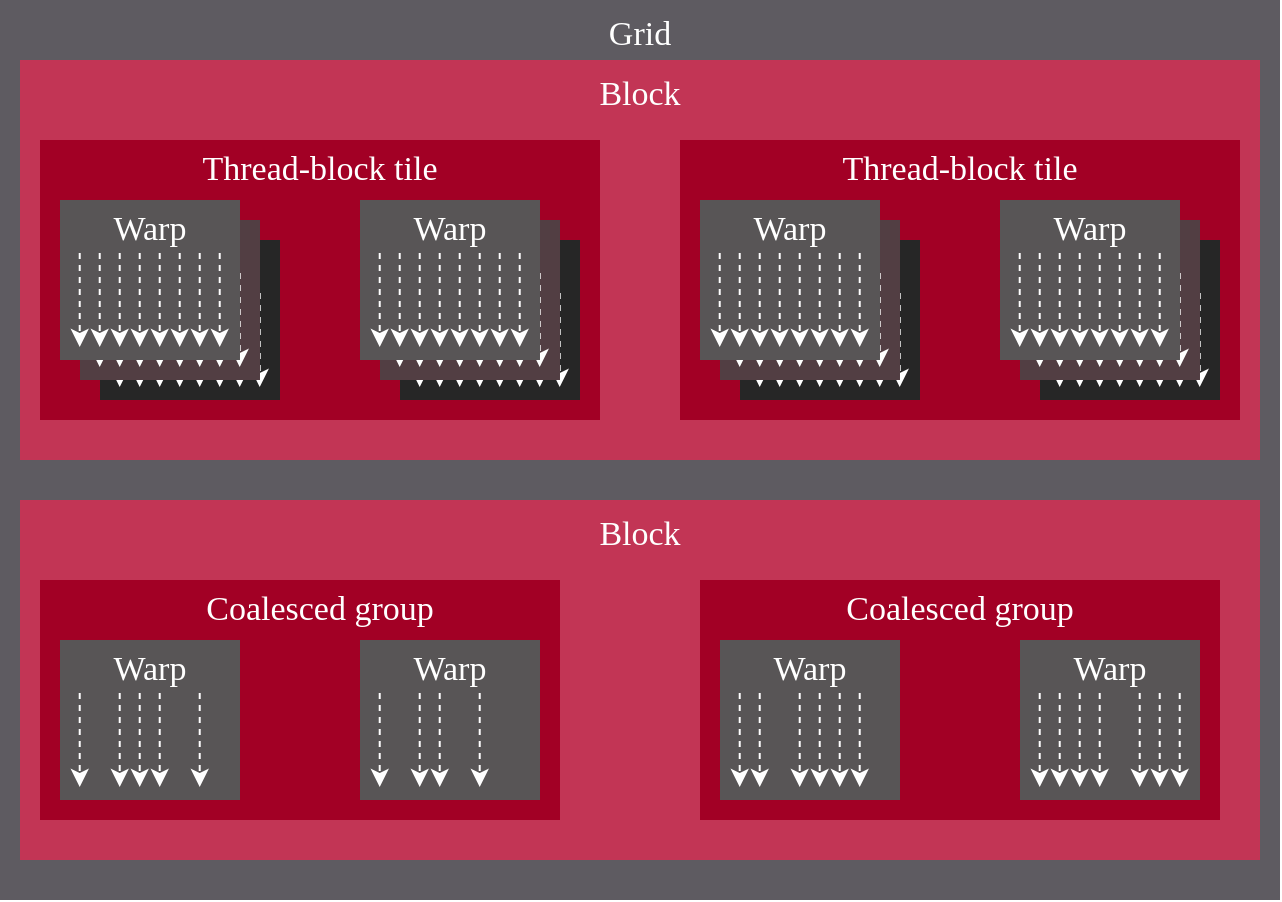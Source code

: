<mxfile>
    <diagram id="zBbb_w2fufU70cdOGtND" name="1 oldal">
        <mxGraphModel dx="757" dy="937" grid="1" gridSize="10" guides="1" tooltips="1" connect="1" arrows="1" fold="1" page="1" pageScale="1" pageWidth="1200" pageHeight="1600" background="none" math="0" shadow="0">
            <root>
                <mxCell id="0"/>
                <mxCell id="1" parent="0"/>
                <mxCell id="5818" value="" style="rounded=0;fillColor=#5E5B61;fontColor=#FFFFFF;strokeColor=none;spacing=0;" vertex="1" parent="1">
                    <mxGeometry x="20" y="90" width="640" height="450" as="geometry"/>
                </mxCell>
                <mxCell id="5400" value="" style="rounded=0;fillColor=#C23555;fontColor=#FFFFFF;strokeColor=none;spacing=0;" vertex="1" parent="1">
                    <mxGeometry x="30" y="120" width="620" height="200" as="geometry"/>
                </mxCell>
                <mxCell id="5401" value="Block" style="text;strokeColor=none;fillColor=none;align=center;verticalAlign=middle;rounded=0;fontFamily=klavika;fontSize=17;fontColor=#FFFFFF;" vertex="1" parent="1">
                    <mxGeometry x="310" y="120" width="60" height="30" as="geometry"/>
                </mxCell>
                <mxCell id="5402" value="" style="rounded=0;whiteSpace=wrap;html=1;fillColor=#A20025;fontColor=#FFFFFF;strokeColor=none;" vertex="1" parent="1">
                    <mxGeometry x="360" y="160" width="280" height="140" as="geometry"/>
                </mxCell>
                <mxCell id="5403" value="&lt;font face=&quot;Klavika&quot; style=&quot;font-size: 17px;&quot;&gt;Thread-block tile&lt;/font&gt;" style="text;html=1;strokeColor=none;fillColor=none;align=center;verticalAlign=middle;whiteSpace=wrap;rounded=0;fontSize=17;fontColor=#FFFFFF;" vertex="1" parent="1">
                    <mxGeometry x="420" y="160" width="160" height="30" as="geometry"/>
                </mxCell>
                <mxCell id="5404" value="" style="rounded=0;whiteSpace=wrap;html=1;fillColor=#262626;fontColor=#FFFFFF;strokeColor=none;" vertex="1" parent="1">
                    <mxGeometry x="390" y="210" width="90" height="80" as="geometry"/>
                </mxCell>
                <mxCell id="5405" value="Warp" style="text;html=1;strokeColor=none;fillColor=none;align=center;verticalAlign=middle;whiteSpace=wrap;rounded=0;fontColor=#FFFFFF;" vertex="1" parent="1">
                    <mxGeometry x="405" y="210" width="60" height="30" as="geometry"/>
                </mxCell>
                <mxCell id="5406" value="" style="endArrow=classic;html=1;dashed=1;strokeColor=#FFFFFF;fontColor=#FFFFFF;" edge="1" parent="1">
                    <mxGeometry width="50" height="50" relative="1" as="geometry">
                        <mxPoint x="399.86" y="236.5" as="sourcePoint"/>
                        <mxPoint x="399.86" y="283.5" as="targetPoint"/>
                    </mxGeometry>
                </mxCell>
                <mxCell id="5407" value="" style="endArrow=classic;html=1;dashed=1;strokeColor=#FFFFFF;fontColor=#FFFFFF;" edge="1" parent="1">
                    <mxGeometry width="50" height="50" relative="1" as="geometry">
                        <mxPoint x="409.86" y="236.5" as="sourcePoint"/>
                        <mxPoint x="409.86" y="283.5" as="targetPoint"/>
                    </mxGeometry>
                </mxCell>
                <mxCell id="5408" value="" style="endArrow=classic;html=1;dashed=1;strokeColor=#FFFFFF;fontColor=#FFFFFF;" edge="1" parent="1">
                    <mxGeometry width="50" height="50" relative="1" as="geometry">
                        <mxPoint x="419.86" y="236.5" as="sourcePoint"/>
                        <mxPoint x="419.86" y="283.5" as="targetPoint"/>
                    </mxGeometry>
                </mxCell>
                <mxCell id="5409" value="" style="endArrow=classic;html=1;dashed=1;strokeColor=#FFFFFF;fontColor=#FFFFFF;" edge="1" parent="1">
                    <mxGeometry width="50" height="50" relative="1" as="geometry">
                        <mxPoint x="429.86" y="236.5" as="sourcePoint"/>
                        <mxPoint x="429.86" y="283.5" as="targetPoint"/>
                    </mxGeometry>
                </mxCell>
                <mxCell id="5410" value="" style="endArrow=classic;html=1;dashed=1;strokeColor=#FFFFFF;fontColor=#FFFFFF;" edge="1" parent="1">
                    <mxGeometry width="50" height="50" relative="1" as="geometry">
                        <mxPoint x="439.86" y="236.5" as="sourcePoint"/>
                        <mxPoint x="439.86" y="283.5" as="targetPoint"/>
                    </mxGeometry>
                </mxCell>
                <mxCell id="5411" value="" style="endArrow=classic;html=1;dashed=1;strokeColor=#FFFFFF;fontColor=#FFFFFF;" edge="1" parent="1">
                    <mxGeometry width="50" height="50" relative="1" as="geometry">
                        <mxPoint x="449.86" y="236.5" as="sourcePoint"/>
                        <mxPoint x="449.86" y="283.5" as="targetPoint"/>
                    </mxGeometry>
                </mxCell>
                <mxCell id="5412" value="" style="endArrow=classic;html=1;dashed=1;strokeColor=#FFFFFF;fontColor=#FFFFFF;" edge="1" parent="1">
                    <mxGeometry width="50" height="50" relative="1" as="geometry">
                        <mxPoint x="459.86" y="236.5" as="sourcePoint"/>
                        <mxPoint x="459.86" y="283.5" as="targetPoint"/>
                    </mxGeometry>
                </mxCell>
                <mxCell id="5413" value="" style="endArrow=classic;html=1;dashed=1;strokeColor=#FFFFFF;fontColor=#FFFFFF;" edge="1" parent="1">
                    <mxGeometry width="50" height="50" relative="1" as="geometry">
                        <mxPoint x="469.86" y="236.5" as="sourcePoint"/>
                        <mxPoint x="469.86" y="283.5" as="targetPoint"/>
                    </mxGeometry>
                </mxCell>
                <mxCell id="5414" value="" style="group;fontColor=#FFFFFF;" vertex="1" connectable="0" parent="1">
                    <mxGeometry x="380" y="200" width="90" height="80" as="geometry"/>
                </mxCell>
                <mxCell id="5415" value="" style="rounded=0;whiteSpace=wrap;html=1;fillColor=#523E43;fontColor=#FFFFFF;strokeColor=none;" vertex="1" parent="5414">
                    <mxGeometry width="90" height="80" as="geometry"/>
                </mxCell>
                <mxCell id="5416" value="Warp" style="text;html=1;strokeColor=none;fillColor=none;align=center;verticalAlign=middle;whiteSpace=wrap;rounded=0;fontColor=#FFFFFF;" vertex="1" parent="5414">
                    <mxGeometry x="15" width="60" height="30" as="geometry"/>
                </mxCell>
                <mxCell id="5417" value="" style="endArrow=classic;html=1;dashed=1;strokeColor=#FFFFFF;fontColor=#FFFFFF;" edge="1" parent="5414">
                    <mxGeometry width="50" height="50" relative="1" as="geometry">
                        <mxPoint x="9.86" y="26.5" as="sourcePoint"/>
                        <mxPoint x="9.86" y="73.5" as="targetPoint"/>
                    </mxGeometry>
                </mxCell>
                <mxCell id="5418" value="" style="endArrow=classic;html=1;dashed=1;strokeColor=#FFFFFF;fontColor=#FFFFFF;" edge="1" parent="5414">
                    <mxGeometry width="50" height="50" relative="1" as="geometry">
                        <mxPoint x="19.86" y="26.5" as="sourcePoint"/>
                        <mxPoint x="19.86" y="73.5" as="targetPoint"/>
                    </mxGeometry>
                </mxCell>
                <mxCell id="5419" value="" style="endArrow=classic;html=1;dashed=1;strokeColor=#FFFFFF;fontColor=#FFFFFF;" edge="1" parent="5414">
                    <mxGeometry width="50" height="50" relative="1" as="geometry">
                        <mxPoint x="29.86" y="26.5" as="sourcePoint"/>
                        <mxPoint x="29.86" y="73.5" as="targetPoint"/>
                    </mxGeometry>
                </mxCell>
                <mxCell id="5420" value="" style="endArrow=classic;html=1;dashed=1;strokeColor=#FFFFFF;fontColor=#FFFFFF;" edge="1" parent="5414">
                    <mxGeometry width="50" height="50" relative="1" as="geometry">
                        <mxPoint x="39.86" y="26.5" as="sourcePoint"/>
                        <mxPoint x="39.86" y="73.5" as="targetPoint"/>
                    </mxGeometry>
                </mxCell>
                <mxCell id="5421" value="" style="endArrow=classic;html=1;dashed=1;strokeColor=#FFFFFF;fontColor=#FFFFFF;" edge="1" parent="5414">
                    <mxGeometry width="50" height="50" relative="1" as="geometry">
                        <mxPoint x="49.86" y="26.5" as="sourcePoint"/>
                        <mxPoint x="49.86" y="73.5" as="targetPoint"/>
                    </mxGeometry>
                </mxCell>
                <mxCell id="5422" value="" style="endArrow=classic;html=1;dashed=1;strokeColor=#FFFFFF;fontColor=#FFFFFF;" edge="1" parent="5414">
                    <mxGeometry width="50" height="50" relative="1" as="geometry">
                        <mxPoint x="59.86" y="26.5" as="sourcePoint"/>
                        <mxPoint x="59.86" y="73.5" as="targetPoint"/>
                    </mxGeometry>
                </mxCell>
                <mxCell id="5423" value="" style="endArrow=classic;html=1;dashed=1;strokeColor=#FFFFFF;fontColor=#FFFFFF;" edge="1" parent="5414">
                    <mxGeometry width="50" height="50" relative="1" as="geometry">
                        <mxPoint x="69.86" y="26.5" as="sourcePoint"/>
                        <mxPoint x="69.86" y="73.5" as="targetPoint"/>
                    </mxGeometry>
                </mxCell>
                <mxCell id="5424" value="" style="endArrow=classic;html=1;dashed=1;strokeColor=#FFFFFF;fontColor=#FFFFFF;" edge="1" parent="5414">
                    <mxGeometry width="50" height="50" relative="1" as="geometry">
                        <mxPoint x="79.86" y="26.5" as="sourcePoint"/>
                        <mxPoint x="79.86" y="73.5" as="targetPoint"/>
                    </mxGeometry>
                </mxCell>
                <mxCell id="5425" value="" style="group;fontColor=#FFFFFF;" vertex="1" connectable="0" parent="1">
                    <mxGeometry x="370" y="190" width="90" height="80" as="geometry"/>
                </mxCell>
                <mxCell id="5426" value="" style="rounded=0;whiteSpace=wrap;html=1;fillColor=#585556;fontColor=#FFFFFF;strokeColor=none;" vertex="1" parent="5425">
                    <mxGeometry width="90" height="80" as="geometry"/>
                </mxCell>
                <mxCell id="5427" value="Warp" style="text;html=1;strokeColor=none;fillColor=none;align=center;verticalAlign=middle;whiteSpace=wrap;rounded=0;fontFamily=Klavika;fontSize=17;fontColor=#FFFFFF;" vertex="1" parent="5425">
                    <mxGeometry x="15" width="60" height="30" as="geometry"/>
                </mxCell>
                <mxCell id="5428" value="" style="endArrow=classic;html=1;dashed=1;strokeColor=#FFFFFF;fontColor=#FFFFFF;" edge="1" parent="5425">
                    <mxGeometry width="50" height="50" relative="1" as="geometry">
                        <mxPoint x="9.86" y="26.5" as="sourcePoint"/>
                        <mxPoint x="9.86" y="73.5" as="targetPoint"/>
                    </mxGeometry>
                </mxCell>
                <mxCell id="5429" value="" style="endArrow=classic;html=1;dashed=1;strokeColor=#FFFFFF;fontColor=#FFFFFF;" edge="1" parent="5425">
                    <mxGeometry width="50" height="50" relative="1" as="geometry">
                        <mxPoint x="19.86" y="26.5" as="sourcePoint"/>
                        <mxPoint x="19.86" y="73.5" as="targetPoint"/>
                    </mxGeometry>
                </mxCell>
                <mxCell id="5430" value="" style="endArrow=classic;html=1;dashed=1;strokeColor=#FFFFFF;fontColor=#FFFFFF;" edge="1" parent="5425">
                    <mxGeometry width="50" height="50" relative="1" as="geometry">
                        <mxPoint x="29.86" y="26.5" as="sourcePoint"/>
                        <mxPoint x="29.86" y="73.5" as="targetPoint"/>
                    </mxGeometry>
                </mxCell>
                <mxCell id="5431" value="" style="endArrow=classic;html=1;dashed=1;strokeColor=#FFFFFF;fontColor=#FFFFFF;" edge="1" parent="5425">
                    <mxGeometry width="50" height="50" relative="1" as="geometry">
                        <mxPoint x="39.86" y="26.5" as="sourcePoint"/>
                        <mxPoint x="39.86" y="73.5" as="targetPoint"/>
                    </mxGeometry>
                </mxCell>
                <mxCell id="5432" value="" style="endArrow=classic;html=1;dashed=1;strokeColor=#FFFFFF;fontColor=#FFFFFF;" edge="1" parent="5425">
                    <mxGeometry width="50" height="50" relative="1" as="geometry">
                        <mxPoint x="49.86" y="26.5" as="sourcePoint"/>
                        <mxPoint x="49.86" y="73.5" as="targetPoint"/>
                    </mxGeometry>
                </mxCell>
                <mxCell id="5433" value="" style="endArrow=classic;html=1;dashed=1;strokeColor=#FFFFFF;fontColor=#FFFFFF;" edge="1" parent="5425">
                    <mxGeometry width="50" height="50" relative="1" as="geometry">
                        <mxPoint x="59.86" y="26.5" as="sourcePoint"/>
                        <mxPoint x="59.86" y="73.5" as="targetPoint"/>
                    </mxGeometry>
                </mxCell>
                <mxCell id="5434" value="" style="endArrow=classic;html=1;dashed=1;strokeColor=#FFFFFF;fontColor=#FFFFFF;" edge="1" parent="5425">
                    <mxGeometry width="50" height="50" relative="1" as="geometry">
                        <mxPoint x="69.86" y="26.5" as="sourcePoint"/>
                        <mxPoint x="69.86" y="73.5" as="targetPoint"/>
                    </mxGeometry>
                </mxCell>
                <mxCell id="5435" value="" style="endArrow=classic;html=1;dashed=1;strokeColor=#FFFFFF;fontColor=#FFFFFF;" edge="1" parent="5425">
                    <mxGeometry width="50" height="50" relative="1" as="geometry">
                        <mxPoint x="79.86" y="26.5" as="sourcePoint"/>
                        <mxPoint x="79.86" y="73.5" as="targetPoint"/>
                    </mxGeometry>
                </mxCell>
                <mxCell id="5436" value="" style="group;fontColor=#FFFFFF;" vertex="1" connectable="0" parent="1">
                    <mxGeometry x="540" y="210" width="100" height="90" as="geometry"/>
                </mxCell>
                <mxCell id="5437" value="" style="rounded=0;whiteSpace=wrap;html=1;fillColor=#262626;fontColor=#FFFFFF;strokeColor=none;" vertex="1" parent="5436">
                    <mxGeometry width="90" height="80" as="geometry"/>
                </mxCell>
                <mxCell id="5438" value="Warp" style="text;html=1;strokeColor=none;fillColor=none;align=center;verticalAlign=middle;whiteSpace=wrap;rounded=0;fontColor=#FFFFFF;" vertex="1" parent="5436">
                    <mxGeometry x="15" width="60" height="30" as="geometry"/>
                </mxCell>
                <mxCell id="5439" value="" style="endArrow=classic;html=1;dashed=1;strokeColor=#FFFFFF;fontColor=#FFFFFF;" edge="1" parent="5436">
                    <mxGeometry width="50" height="50" relative="1" as="geometry">
                        <mxPoint x="9.86" y="26.5" as="sourcePoint"/>
                        <mxPoint x="9.86" y="73.5" as="targetPoint"/>
                    </mxGeometry>
                </mxCell>
                <mxCell id="5440" value="" style="endArrow=classic;html=1;dashed=1;strokeColor=#FFFFFF;fontColor=#FFFFFF;" edge="1" parent="5436">
                    <mxGeometry width="50" height="50" relative="1" as="geometry">
                        <mxPoint x="19.86" y="26.5" as="sourcePoint"/>
                        <mxPoint x="19.86" y="73.5" as="targetPoint"/>
                    </mxGeometry>
                </mxCell>
                <mxCell id="5441" value="" style="endArrow=classic;html=1;dashed=1;strokeColor=#FFFFFF;fontColor=#FFFFFF;" edge="1" parent="5436">
                    <mxGeometry width="50" height="50" relative="1" as="geometry">
                        <mxPoint x="29.86" y="26.5" as="sourcePoint"/>
                        <mxPoint x="29.86" y="73.5" as="targetPoint"/>
                    </mxGeometry>
                </mxCell>
                <mxCell id="5442" value="" style="endArrow=classic;html=1;dashed=1;strokeColor=#FFFFFF;fontColor=#FFFFFF;" edge="1" parent="5436">
                    <mxGeometry width="50" height="50" relative="1" as="geometry">
                        <mxPoint x="39.86" y="26.5" as="sourcePoint"/>
                        <mxPoint x="39.86" y="73.5" as="targetPoint"/>
                    </mxGeometry>
                </mxCell>
                <mxCell id="5443" value="" style="endArrow=classic;html=1;dashed=1;strokeColor=#FFFFFF;fontColor=#FFFFFF;" edge="1" parent="5436">
                    <mxGeometry width="50" height="50" relative="1" as="geometry">
                        <mxPoint x="49.86" y="26.5" as="sourcePoint"/>
                        <mxPoint x="49.86" y="73.5" as="targetPoint"/>
                    </mxGeometry>
                </mxCell>
                <mxCell id="5444" value="" style="endArrow=classic;html=1;dashed=1;strokeColor=#FFFFFF;fontColor=#FFFFFF;" edge="1" parent="5436">
                    <mxGeometry width="50" height="50" relative="1" as="geometry">
                        <mxPoint x="59.86" y="26.5" as="sourcePoint"/>
                        <mxPoint x="59.86" y="73.5" as="targetPoint"/>
                    </mxGeometry>
                </mxCell>
                <mxCell id="5445" value="" style="endArrow=classic;html=1;dashed=1;strokeColor=#FFFFFF;fontColor=#FFFFFF;" edge="1" parent="5436">
                    <mxGeometry width="50" height="50" relative="1" as="geometry">
                        <mxPoint x="69.86" y="26.5" as="sourcePoint"/>
                        <mxPoint x="69.86" y="73.5" as="targetPoint"/>
                    </mxGeometry>
                </mxCell>
                <mxCell id="5446" value="" style="endArrow=classic;html=1;dashed=1;strokeColor=#FFFFFF;fontColor=#FFFFFF;" edge="1" parent="5436">
                    <mxGeometry width="50" height="50" relative="1" as="geometry">
                        <mxPoint x="79.86" y="26.5" as="sourcePoint"/>
                        <mxPoint x="79.86" y="73.5" as="targetPoint"/>
                    </mxGeometry>
                </mxCell>
                <mxCell id="5447" value="" style="group;fontColor=#FFFFFF;" vertex="1" connectable="0" parent="1">
                    <mxGeometry x="530" y="200" width="90" height="80" as="geometry"/>
                </mxCell>
                <mxCell id="5448" value="" style="rounded=0;whiteSpace=wrap;html=1;fillColor=#523E43;fontColor=#FFFFFF;strokeColor=none;" vertex="1" parent="5447">
                    <mxGeometry width="90" height="80" as="geometry"/>
                </mxCell>
                <mxCell id="5449" value="Warp" style="text;html=1;strokeColor=none;fillColor=none;align=center;verticalAlign=middle;whiteSpace=wrap;rounded=0;fontColor=#FFFFFF;" vertex="1" parent="5447">
                    <mxGeometry x="15" width="60" height="30" as="geometry"/>
                </mxCell>
                <mxCell id="5450" value="" style="endArrow=classic;html=1;dashed=1;strokeColor=#FFFFFF;fontColor=#FFFFFF;" edge="1" parent="5447">
                    <mxGeometry width="50" height="50" relative="1" as="geometry">
                        <mxPoint x="9.86" y="26.5" as="sourcePoint"/>
                        <mxPoint x="9.86" y="73.5" as="targetPoint"/>
                    </mxGeometry>
                </mxCell>
                <mxCell id="5451" value="" style="endArrow=classic;html=1;dashed=1;strokeColor=#FFFFFF;fontColor=#FFFFFF;" edge="1" parent="5447">
                    <mxGeometry width="50" height="50" relative="1" as="geometry">
                        <mxPoint x="19.86" y="26.5" as="sourcePoint"/>
                        <mxPoint x="19.86" y="73.5" as="targetPoint"/>
                    </mxGeometry>
                </mxCell>
                <mxCell id="5452" value="" style="endArrow=classic;html=1;dashed=1;strokeColor=#FFFFFF;fontColor=#FFFFFF;" edge="1" parent="5447">
                    <mxGeometry width="50" height="50" relative="1" as="geometry">
                        <mxPoint x="29.86" y="26.5" as="sourcePoint"/>
                        <mxPoint x="29.86" y="73.5" as="targetPoint"/>
                    </mxGeometry>
                </mxCell>
                <mxCell id="5453" value="" style="endArrow=classic;html=1;dashed=1;strokeColor=#FFFFFF;fontColor=#FFFFFF;" edge="1" parent="5447">
                    <mxGeometry width="50" height="50" relative="1" as="geometry">
                        <mxPoint x="39.86" y="26.5" as="sourcePoint"/>
                        <mxPoint x="39.86" y="73.5" as="targetPoint"/>
                    </mxGeometry>
                </mxCell>
                <mxCell id="5454" value="" style="endArrow=classic;html=1;dashed=1;strokeColor=#FFFFFF;fontColor=#FFFFFF;" edge="1" parent="5447">
                    <mxGeometry width="50" height="50" relative="1" as="geometry">
                        <mxPoint x="49.86" y="26.5" as="sourcePoint"/>
                        <mxPoint x="49.86" y="73.5" as="targetPoint"/>
                    </mxGeometry>
                </mxCell>
                <mxCell id="5455" value="" style="endArrow=classic;html=1;dashed=1;strokeColor=#FFFFFF;fontColor=#FFFFFF;" edge="1" parent="5447">
                    <mxGeometry width="50" height="50" relative="1" as="geometry">
                        <mxPoint x="59.86" y="26.5" as="sourcePoint"/>
                        <mxPoint x="59.86" y="73.5" as="targetPoint"/>
                    </mxGeometry>
                </mxCell>
                <mxCell id="5456" value="" style="endArrow=classic;html=1;dashed=1;strokeColor=#FFFFFF;fontColor=#FFFFFF;" edge="1" parent="5447">
                    <mxGeometry width="50" height="50" relative="1" as="geometry">
                        <mxPoint x="69.86" y="26.5" as="sourcePoint"/>
                        <mxPoint x="69.86" y="73.5" as="targetPoint"/>
                    </mxGeometry>
                </mxCell>
                <mxCell id="5457" value="" style="endArrow=classic;html=1;dashed=1;strokeColor=#FFFFFF;fontColor=#FFFFFF;" edge="1" parent="5447">
                    <mxGeometry width="50" height="50" relative="1" as="geometry">
                        <mxPoint x="79.86" y="26.5" as="sourcePoint"/>
                        <mxPoint x="79.86" y="73.5" as="targetPoint"/>
                    </mxGeometry>
                </mxCell>
                <mxCell id="5458" value="" style="group;fontColor=#FFFFFF;" vertex="1" connectable="0" parent="1">
                    <mxGeometry x="520" y="190" width="90" height="80" as="geometry"/>
                </mxCell>
                <mxCell id="5459" value="" style="rounded=0;whiteSpace=wrap;html=1;fillColor=#585556;fontColor=#FFFFFF;strokeColor=none;" vertex="1" parent="5458">
                    <mxGeometry width="90" height="80" as="geometry"/>
                </mxCell>
                <mxCell id="5460" value="Warp" style="text;html=1;strokeColor=none;fillColor=none;align=center;verticalAlign=middle;whiteSpace=wrap;rounded=0;fontFamily=Klavika;fontSize=17;fontColor=#FFFFFF;" vertex="1" parent="5458">
                    <mxGeometry x="15" width="60" height="30" as="geometry"/>
                </mxCell>
                <mxCell id="5461" value="" style="endArrow=classic;html=1;dashed=1;strokeColor=#FFFFFF;fontColor=#FFFFFF;" edge="1" parent="5458">
                    <mxGeometry width="50" height="50" relative="1" as="geometry">
                        <mxPoint x="9.86" y="26.5" as="sourcePoint"/>
                        <mxPoint x="9.86" y="73.5" as="targetPoint"/>
                    </mxGeometry>
                </mxCell>
                <mxCell id="5462" value="" style="endArrow=classic;html=1;dashed=1;strokeColor=#FFFFFF;fontColor=#FFFFFF;" edge="1" parent="5458">
                    <mxGeometry width="50" height="50" relative="1" as="geometry">
                        <mxPoint x="19.86" y="26.5" as="sourcePoint"/>
                        <mxPoint x="19.86" y="73.5" as="targetPoint"/>
                    </mxGeometry>
                </mxCell>
                <mxCell id="5463" value="" style="endArrow=classic;html=1;dashed=1;strokeColor=#FFFFFF;fontColor=#FFFFFF;" edge="1" parent="5458">
                    <mxGeometry width="50" height="50" relative="1" as="geometry">
                        <mxPoint x="29.86" y="26.5" as="sourcePoint"/>
                        <mxPoint x="29.86" y="73.5" as="targetPoint"/>
                    </mxGeometry>
                </mxCell>
                <mxCell id="5464" value="" style="endArrow=classic;html=1;dashed=1;strokeColor=#FFFFFF;fontColor=#FFFFFF;" edge="1" parent="5458">
                    <mxGeometry width="50" height="50" relative="1" as="geometry">
                        <mxPoint x="39.86" y="26.5" as="sourcePoint"/>
                        <mxPoint x="39.86" y="73.5" as="targetPoint"/>
                    </mxGeometry>
                </mxCell>
                <mxCell id="5465" value="" style="endArrow=classic;html=1;dashed=1;strokeColor=#FFFFFF;fontColor=#FFFFFF;" edge="1" parent="5458">
                    <mxGeometry width="50" height="50" relative="1" as="geometry">
                        <mxPoint x="49.86" y="26.5" as="sourcePoint"/>
                        <mxPoint x="49.86" y="73.5" as="targetPoint"/>
                    </mxGeometry>
                </mxCell>
                <mxCell id="5466" value="" style="endArrow=classic;html=1;dashed=1;strokeColor=#FFFFFF;fontColor=#FFFFFF;" edge="1" parent="5458">
                    <mxGeometry width="50" height="50" relative="1" as="geometry">
                        <mxPoint x="59.86" y="26.5" as="sourcePoint"/>
                        <mxPoint x="59.86" y="73.5" as="targetPoint"/>
                    </mxGeometry>
                </mxCell>
                <mxCell id="5467" value="" style="endArrow=classic;html=1;dashed=1;strokeColor=#FFFFFF;fontColor=#FFFFFF;" edge="1" parent="5458">
                    <mxGeometry width="50" height="50" relative="1" as="geometry">
                        <mxPoint x="69.86" y="26.5" as="sourcePoint"/>
                        <mxPoint x="69.86" y="73.5" as="targetPoint"/>
                    </mxGeometry>
                </mxCell>
                <mxCell id="5468" value="" style="endArrow=classic;html=1;dashed=1;strokeColor=#FFFFFF;fontColor=#FFFFFF;" edge="1" parent="5458">
                    <mxGeometry width="50" height="50" relative="1" as="geometry">
                        <mxPoint x="79.86" y="26.5" as="sourcePoint"/>
                        <mxPoint x="79.86" y="73.5" as="targetPoint"/>
                    </mxGeometry>
                </mxCell>
                <mxCell id="5469" value="" style="rounded=0;whiteSpace=wrap;html=1;fillColor=#A20025;fontColor=#FFFFFF;strokeColor=none;" vertex="1" parent="1">
                    <mxGeometry x="40" y="160" width="280" height="140" as="geometry"/>
                </mxCell>
                <mxCell id="5470" value="&lt;font face=&quot;Klavika&quot; style=&quot;font-size: 17px;&quot;&gt;Thread-block tile&lt;/font&gt;" style="text;html=1;strokeColor=none;fillColor=none;align=center;verticalAlign=middle;whiteSpace=wrap;rounded=0;fontSize=17;fontColor=#FFFFFF;" vertex="1" parent="1">
                    <mxGeometry x="100" y="160" width="160" height="30" as="geometry"/>
                </mxCell>
                <mxCell id="5471" value="" style="rounded=0;whiteSpace=wrap;html=1;fillColor=#262626;fontColor=#FFFFFF;strokeColor=none;" vertex="1" parent="1">
                    <mxGeometry x="70" y="210" width="90" height="80" as="geometry"/>
                </mxCell>
                <mxCell id="5472" value="Warp" style="text;html=1;strokeColor=none;fillColor=none;align=center;verticalAlign=middle;whiteSpace=wrap;rounded=0;fontColor=#FFFFFF;" vertex="1" parent="1">
                    <mxGeometry x="85" y="210" width="60" height="30" as="geometry"/>
                </mxCell>
                <mxCell id="5473" value="" style="endArrow=classic;html=1;dashed=1;strokeColor=#FFFFFF;fontColor=#FFFFFF;" edge="1" parent="1">
                    <mxGeometry width="50" height="50" relative="1" as="geometry">
                        <mxPoint x="79.86" y="236.5" as="sourcePoint"/>
                        <mxPoint x="79.86" y="283.5" as="targetPoint"/>
                    </mxGeometry>
                </mxCell>
                <mxCell id="5474" value="" style="endArrow=classic;html=1;dashed=1;strokeColor=#FFFFFF;fontColor=#FFFFFF;" edge="1" parent="1">
                    <mxGeometry width="50" height="50" relative="1" as="geometry">
                        <mxPoint x="89.86" y="236.5" as="sourcePoint"/>
                        <mxPoint x="89.86" y="283.5" as="targetPoint"/>
                    </mxGeometry>
                </mxCell>
                <mxCell id="5475" value="" style="endArrow=classic;html=1;dashed=1;strokeColor=#FFFFFF;fontColor=#FFFFFF;" edge="1" parent="1">
                    <mxGeometry width="50" height="50" relative="1" as="geometry">
                        <mxPoint x="99.86" y="236.5" as="sourcePoint"/>
                        <mxPoint x="99.86" y="283.5" as="targetPoint"/>
                    </mxGeometry>
                </mxCell>
                <mxCell id="5476" value="" style="endArrow=classic;html=1;dashed=1;strokeColor=#FFFFFF;fontColor=#FFFFFF;" edge="1" parent="1">
                    <mxGeometry width="50" height="50" relative="1" as="geometry">
                        <mxPoint x="109.86" y="236.5" as="sourcePoint"/>
                        <mxPoint x="109.86" y="283.5" as="targetPoint"/>
                    </mxGeometry>
                </mxCell>
                <mxCell id="5477" value="" style="endArrow=classic;html=1;dashed=1;strokeColor=#FFFFFF;fontColor=#FFFFFF;" edge="1" parent="1">
                    <mxGeometry width="50" height="50" relative="1" as="geometry">
                        <mxPoint x="119.86" y="236.5" as="sourcePoint"/>
                        <mxPoint x="119.86" y="283.5" as="targetPoint"/>
                    </mxGeometry>
                </mxCell>
                <mxCell id="5478" value="" style="endArrow=classic;html=1;dashed=1;strokeColor=#FFFFFF;fontColor=#FFFFFF;" edge="1" parent="1">
                    <mxGeometry width="50" height="50" relative="1" as="geometry">
                        <mxPoint x="129.86" y="236.5" as="sourcePoint"/>
                        <mxPoint x="129.86" y="283.5" as="targetPoint"/>
                    </mxGeometry>
                </mxCell>
                <mxCell id="5479" value="" style="endArrow=classic;html=1;dashed=1;strokeColor=#FFFFFF;fontColor=#FFFFFF;" edge="1" parent="1">
                    <mxGeometry width="50" height="50" relative="1" as="geometry">
                        <mxPoint x="139.86" y="236.5" as="sourcePoint"/>
                        <mxPoint x="139.86" y="283.5" as="targetPoint"/>
                    </mxGeometry>
                </mxCell>
                <mxCell id="5480" value="" style="endArrow=classic;html=1;dashed=1;strokeColor=#FFFFFF;fontColor=#FFFFFF;" edge="1" parent="1">
                    <mxGeometry width="50" height="50" relative="1" as="geometry">
                        <mxPoint x="149.86" y="236.5" as="sourcePoint"/>
                        <mxPoint x="149.86" y="283.5" as="targetPoint"/>
                    </mxGeometry>
                </mxCell>
                <mxCell id="5481" value="" style="group;fontColor=#FFFFFF;" vertex="1" connectable="0" parent="1">
                    <mxGeometry x="60" y="200" width="90" height="80" as="geometry"/>
                </mxCell>
                <mxCell id="5482" value="" style="rounded=0;whiteSpace=wrap;html=1;fillColor=#523E43;fontColor=#FFFFFF;strokeColor=none;" vertex="1" parent="5481">
                    <mxGeometry width="90" height="80" as="geometry"/>
                </mxCell>
                <mxCell id="5483" value="Warp" style="text;html=1;strokeColor=none;fillColor=none;align=center;verticalAlign=middle;whiteSpace=wrap;rounded=0;fontColor=#FFFFFF;" vertex="1" parent="5481">
                    <mxGeometry x="15" width="60" height="30" as="geometry"/>
                </mxCell>
                <mxCell id="5484" value="" style="endArrow=classic;html=1;dashed=1;strokeColor=#FFFFFF;fontColor=#FFFFFF;" edge="1" parent="5481">
                    <mxGeometry width="50" height="50" relative="1" as="geometry">
                        <mxPoint x="9.86" y="26.5" as="sourcePoint"/>
                        <mxPoint x="9.86" y="73.5" as="targetPoint"/>
                    </mxGeometry>
                </mxCell>
                <mxCell id="5485" value="" style="endArrow=classic;html=1;dashed=1;strokeColor=#FFFFFF;fontColor=#FFFFFF;" edge="1" parent="5481">
                    <mxGeometry width="50" height="50" relative="1" as="geometry">
                        <mxPoint x="19.86" y="26.5" as="sourcePoint"/>
                        <mxPoint x="19.86" y="73.5" as="targetPoint"/>
                    </mxGeometry>
                </mxCell>
                <mxCell id="5486" value="" style="endArrow=classic;html=1;dashed=1;strokeColor=#FFFFFF;fontColor=#FFFFFF;" edge="1" parent="5481">
                    <mxGeometry width="50" height="50" relative="1" as="geometry">
                        <mxPoint x="29.86" y="26.5" as="sourcePoint"/>
                        <mxPoint x="29.86" y="73.5" as="targetPoint"/>
                    </mxGeometry>
                </mxCell>
                <mxCell id="5487" value="" style="endArrow=classic;html=1;dashed=1;strokeColor=#FFFFFF;fontColor=#FFFFFF;" edge="1" parent="5481">
                    <mxGeometry width="50" height="50" relative="1" as="geometry">
                        <mxPoint x="39.86" y="26.5" as="sourcePoint"/>
                        <mxPoint x="39.86" y="73.5" as="targetPoint"/>
                    </mxGeometry>
                </mxCell>
                <mxCell id="5488" value="" style="endArrow=classic;html=1;dashed=1;strokeColor=#FFFFFF;fontColor=#FFFFFF;" edge="1" parent="5481">
                    <mxGeometry width="50" height="50" relative="1" as="geometry">
                        <mxPoint x="49.86" y="26.5" as="sourcePoint"/>
                        <mxPoint x="49.86" y="73.5" as="targetPoint"/>
                    </mxGeometry>
                </mxCell>
                <mxCell id="5489" value="" style="endArrow=classic;html=1;dashed=1;strokeColor=#FFFFFF;fontColor=#FFFFFF;" edge="1" parent="5481">
                    <mxGeometry width="50" height="50" relative="1" as="geometry">
                        <mxPoint x="59.86" y="26.5" as="sourcePoint"/>
                        <mxPoint x="59.86" y="73.5" as="targetPoint"/>
                    </mxGeometry>
                </mxCell>
                <mxCell id="5490" value="" style="endArrow=classic;html=1;dashed=1;strokeColor=#FFFFFF;fontColor=#FFFFFF;" edge="1" parent="5481">
                    <mxGeometry width="50" height="50" relative="1" as="geometry">
                        <mxPoint x="69.86" y="26.5" as="sourcePoint"/>
                        <mxPoint x="69.86" y="73.5" as="targetPoint"/>
                    </mxGeometry>
                </mxCell>
                <mxCell id="5491" value="" style="endArrow=classic;html=1;dashed=1;strokeColor=#FFFFFF;fontColor=#FFFFFF;" edge="1" parent="5481">
                    <mxGeometry width="50" height="50" relative="1" as="geometry">
                        <mxPoint x="79.86" y="26.5" as="sourcePoint"/>
                        <mxPoint x="79.86" y="73.5" as="targetPoint"/>
                    </mxGeometry>
                </mxCell>
                <mxCell id="5492" value="" style="group;fontColor=#FFFFFF;" vertex="1" connectable="0" parent="1">
                    <mxGeometry x="50" y="190" width="90" height="80" as="geometry"/>
                </mxCell>
                <mxCell id="5493" value="" style="rounded=0;whiteSpace=wrap;html=1;fillColor=#585556;fontColor=#FFFFFF;strokeColor=none;" vertex="1" parent="5492">
                    <mxGeometry width="90" height="80" as="geometry"/>
                </mxCell>
                <mxCell id="5494" value="Warp" style="text;html=1;strokeColor=none;fillColor=none;align=center;verticalAlign=middle;whiteSpace=wrap;rounded=0;fontFamily=Klavika;fontSize=17;fontColor=#FFFFFF;" vertex="1" parent="5492">
                    <mxGeometry x="15" width="60" height="30" as="geometry"/>
                </mxCell>
                <mxCell id="5495" value="" style="endArrow=classic;html=1;dashed=1;strokeColor=#FFFFFF;fontColor=#FFFFFF;" edge="1" parent="5492">
                    <mxGeometry width="50" height="50" relative="1" as="geometry">
                        <mxPoint x="9.86" y="26.5" as="sourcePoint"/>
                        <mxPoint x="9.86" y="73.5" as="targetPoint"/>
                    </mxGeometry>
                </mxCell>
                <mxCell id="5496" value="" style="endArrow=classic;html=1;dashed=1;strokeColor=#FFFFFF;fontColor=#FFFFFF;" edge="1" parent="5492">
                    <mxGeometry width="50" height="50" relative="1" as="geometry">
                        <mxPoint x="19.86" y="26.5" as="sourcePoint"/>
                        <mxPoint x="19.86" y="73.5" as="targetPoint"/>
                    </mxGeometry>
                </mxCell>
                <mxCell id="5497" value="" style="endArrow=classic;html=1;dashed=1;strokeColor=#FFFFFF;fontColor=#FFFFFF;" edge="1" parent="5492">
                    <mxGeometry width="50" height="50" relative="1" as="geometry">
                        <mxPoint x="29.86" y="26.5" as="sourcePoint"/>
                        <mxPoint x="29.86" y="73.5" as="targetPoint"/>
                    </mxGeometry>
                </mxCell>
                <mxCell id="5498" value="" style="endArrow=classic;html=1;dashed=1;strokeColor=#FFFFFF;fontColor=#FFFFFF;" edge="1" parent="5492">
                    <mxGeometry width="50" height="50" relative="1" as="geometry">
                        <mxPoint x="39.86" y="26.5" as="sourcePoint"/>
                        <mxPoint x="39.86" y="73.5" as="targetPoint"/>
                    </mxGeometry>
                </mxCell>
                <mxCell id="5499" value="" style="endArrow=classic;html=1;dashed=1;strokeColor=#FFFFFF;fontColor=#FFFFFF;" edge="1" parent="5492">
                    <mxGeometry width="50" height="50" relative="1" as="geometry">
                        <mxPoint x="49.86" y="26.5" as="sourcePoint"/>
                        <mxPoint x="49.86" y="73.5" as="targetPoint"/>
                    </mxGeometry>
                </mxCell>
                <mxCell id="5500" value="" style="endArrow=classic;html=1;dashed=1;strokeColor=#FFFFFF;fontColor=#FFFFFF;" edge="1" parent="5492">
                    <mxGeometry width="50" height="50" relative="1" as="geometry">
                        <mxPoint x="59.86" y="26.5" as="sourcePoint"/>
                        <mxPoint x="59.86" y="73.5" as="targetPoint"/>
                    </mxGeometry>
                </mxCell>
                <mxCell id="5501" value="" style="endArrow=classic;html=1;dashed=1;strokeColor=#FFFFFF;fontColor=#FFFFFF;" edge="1" parent="5492">
                    <mxGeometry width="50" height="50" relative="1" as="geometry">
                        <mxPoint x="69.86" y="26.5" as="sourcePoint"/>
                        <mxPoint x="69.86" y="73.5" as="targetPoint"/>
                    </mxGeometry>
                </mxCell>
                <mxCell id="5502" value="" style="endArrow=classic;html=1;dashed=1;strokeColor=#FFFFFF;fontColor=#FFFFFF;" edge="1" parent="5492">
                    <mxGeometry width="50" height="50" relative="1" as="geometry">
                        <mxPoint x="79.86" y="26.5" as="sourcePoint"/>
                        <mxPoint x="79.86" y="73.5" as="targetPoint"/>
                    </mxGeometry>
                </mxCell>
                <mxCell id="5503" value="" style="group;fontColor=#FFFFFF;" vertex="1" connectable="0" parent="1">
                    <mxGeometry x="220" y="210" width="100" height="90" as="geometry"/>
                </mxCell>
                <mxCell id="5504" value="" style="rounded=0;whiteSpace=wrap;html=1;fillColor=#262626;fontColor=#FFFFFF;strokeColor=none;" vertex="1" parent="5503">
                    <mxGeometry width="90" height="80" as="geometry"/>
                </mxCell>
                <mxCell id="5505" value="Warp" style="text;html=1;strokeColor=none;fillColor=none;align=center;verticalAlign=middle;whiteSpace=wrap;rounded=0;fontColor=#FFFFFF;" vertex="1" parent="5503">
                    <mxGeometry x="15" width="60" height="30" as="geometry"/>
                </mxCell>
                <mxCell id="5506" value="" style="endArrow=classic;html=1;dashed=1;strokeColor=#FFFFFF;fontColor=#FFFFFF;" edge="1" parent="5503">
                    <mxGeometry width="50" height="50" relative="1" as="geometry">
                        <mxPoint x="9.86" y="26.5" as="sourcePoint"/>
                        <mxPoint x="9.86" y="73.5" as="targetPoint"/>
                    </mxGeometry>
                </mxCell>
                <mxCell id="5507" value="" style="endArrow=classic;html=1;dashed=1;strokeColor=#FFFFFF;fontColor=#FFFFFF;" edge="1" parent="5503">
                    <mxGeometry width="50" height="50" relative="1" as="geometry">
                        <mxPoint x="19.86" y="26.5" as="sourcePoint"/>
                        <mxPoint x="19.86" y="73.5" as="targetPoint"/>
                    </mxGeometry>
                </mxCell>
                <mxCell id="5508" value="" style="endArrow=classic;html=1;dashed=1;strokeColor=#FFFFFF;fontColor=#FFFFFF;" edge="1" parent="5503">
                    <mxGeometry width="50" height="50" relative="1" as="geometry">
                        <mxPoint x="29.86" y="26.5" as="sourcePoint"/>
                        <mxPoint x="29.86" y="73.5" as="targetPoint"/>
                    </mxGeometry>
                </mxCell>
                <mxCell id="5509" value="" style="endArrow=classic;html=1;dashed=1;strokeColor=#FFFFFF;fontColor=#FFFFFF;" edge="1" parent="5503">
                    <mxGeometry width="50" height="50" relative="1" as="geometry">
                        <mxPoint x="39.86" y="26.5" as="sourcePoint"/>
                        <mxPoint x="39.86" y="73.5" as="targetPoint"/>
                    </mxGeometry>
                </mxCell>
                <mxCell id="5510" value="" style="endArrow=classic;html=1;dashed=1;strokeColor=#FFFFFF;fontColor=#FFFFFF;" edge="1" parent="5503">
                    <mxGeometry width="50" height="50" relative="1" as="geometry">
                        <mxPoint x="49.86" y="26.5" as="sourcePoint"/>
                        <mxPoint x="49.86" y="73.5" as="targetPoint"/>
                    </mxGeometry>
                </mxCell>
                <mxCell id="5511" value="" style="endArrow=classic;html=1;dashed=1;strokeColor=#FFFFFF;fontColor=#FFFFFF;" edge="1" parent="5503">
                    <mxGeometry width="50" height="50" relative="1" as="geometry">
                        <mxPoint x="59.86" y="26.5" as="sourcePoint"/>
                        <mxPoint x="59.86" y="73.5" as="targetPoint"/>
                    </mxGeometry>
                </mxCell>
                <mxCell id="5512" value="" style="endArrow=classic;html=1;dashed=1;strokeColor=#FFFFFF;fontColor=#FFFFFF;" edge="1" parent="5503">
                    <mxGeometry width="50" height="50" relative="1" as="geometry">
                        <mxPoint x="69.86" y="26.5" as="sourcePoint"/>
                        <mxPoint x="69.86" y="73.5" as="targetPoint"/>
                    </mxGeometry>
                </mxCell>
                <mxCell id="5513" value="" style="endArrow=classic;html=1;dashed=1;strokeColor=#FFFFFF;fontColor=#FFFFFF;" edge="1" parent="5503">
                    <mxGeometry width="50" height="50" relative="1" as="geometry">
                        <mxPoint x="79.86" y="26.5" as="sourcePoint"/>
                        <mxPoint x="79.86" y="73.5" as="targetPoint"/>
                    </mxGeometry>
                </mxCell>
                <mxCell id="5514" value="" style="group;fontColor=#FFFFFF;" vertex="1" connectable="0" parent="1">
                    <mxGeometry x="210" y="200" width="90" height="80" as="geometry"/>
                </mxCell>
                <mxCell id="5515" value="" style="rounded=0;whiteSpace=wrap;html=1;fillColor=#523E43;fontColor=#FFFFFF;strokeColor=none;" vertex="1" parent="5514">
                    <mxGeometry width="90" height="80" as="geometry"/>
                </mxCell>
                <mxCell id="5516" value="Warp" style="text;html=1;strokeColor=none;fillColor=none;align=center;verticalAlign=middle;whiteSpace=wrap;rounded=0;fontColor=#FFFFFF;" vertex="1" parent="5514">
                    <mxGeometry x="15" width="60" height="30" as="geometry"/>
                </mxCell>
                <mxCell id="5517" value="" style="endArrow=classic;html=1;dashed=1;strokeColor=#FFFFFF;fontColor=#FFFFFF;" edge="1" parent="5514">
                    <mxGeometry width="50" height="50" relative="1" as="geometry">
                        <mxPoint x="9.86" y="26.5" as="sourcePoint"/>
                        <mxPoint x="9.86" y="73.5" as="targetPoint"/>
                    </mxGeometry>
                </mxCell>
                <mxCell id="5518" value="" style="endArrow=classic;html=1;dashed=1;strokeColor=#FFFFFF;fontColor=#FFFFFF;" edge="1" parent="5514">
                    <mxGeometry width="50" height="50" relative="1" as="geometry">
                        <mxPoint x="19.86" y="26.5" as="sourcePoint"/>
                        <mxPoint x="19.86" y="73.5" as="targetPoint"/>
                    </mxGeometry>
                </mxCell>
                <mxCell id="5519" value="" style="endArrow=classic;html=1;dashed=1;strokeColor=#FFFFFF;fontColor=#FFFFFF;" edge="1" parent="5514">
                    <mxGeometry width="50" height="50" relative="1" as="geometry">
                        <mxPoint x="29.86" y="26.5" as="sourcePoint"/>
                        <mxPoint x="29.86" y="73.5" as="targetPoint"/>
                    </mxGeometry>
                </mxCell>
                <mxCell id="5520" value="" style="endArrow=classic;html=1;dashed=1;strokeColor=#FFFFFF;fontColor=#FFFFFF;" edge="1" parent="5514">
                    <mxGeometry width="50" height="50" relative="1" as="geometry">
                        <mxPoint x="39.86" y="26.5" as="sourcePoint"/>
                        <mxPoint x="39.86" y="73.5" as="targetPoint"/>
                    </mxGeometry>
                </mxCell>
                <mxCell id="5521" value="" style="endArrow=classic;html=1;dashed=1;strokeColor=#FFFFFF;fontColor=#FFFFFF;" edge="1" parent="5514">
                    <mxGeometry width="50" height="50" relative="1" as="geometry">
                        <mxPoint x="49.86" y="26.5" as="sourcePoint"/>
                        <mxPoint x="49.86" y="73.5" as="targetPoint"/>
                    </mxGeometry>
                </mxCell>
                <mxCell id="5522" value="" style="endArrow=classic;html=1;dashed=1;strokeColor=#FFFFFF;fontColor=#FFFFFF;" edge="1" parent="5514">
                    <mxGeometry width="50" height="50" relative="1" as="geometry">
                        <mxPoint x="59.86" y="26.5" as="sourcePoint"/>
                        <mxPoint x="59.86" y="73.5" as="targetPoint"/>
                    </mxGeometry>
                </mxCell>
                <mxCell id="5523" value="" style="endArrow=classic;html=1;dashed=1;strokeColor=#FFFFFF;fontColor=#FFFFFF;" edge="1" parent="5514">
                    <mxGeometry width="50" height="50" relative="1" as="geometry">
                        <mxPoint x="69.86" y="26.5" as="sourcePoint"/>
                        <mxPoint x="69.86" y="73.5" as="targetPoint"/>
                    </mxGeometry>
                </mxCell>
                <mxCell id="5524" value="" style="endArrow=classic;html=1;dashed=1;strokeColor=#FFFFFF;fontColor=#FFFFFF;" edge="1" parent="5514">
                    <mxGeometry width="50" height="50" relative="1" as="geometry">
                        <mxPoint x="79.86" y="26.5" as="sourcePoint"/>
                        <mxPoint x="79.86" y="73.5" as="targetPoint"/>
                    </mxGeometry>
                </mxCell>
                <mxCell id="5525" value="" style="group;fontColor=#FFFFFF;" vertex="1" connectable="0" parent="1">
                    <mxGeometry x="200" y="190" width="90" height="80" as="geometry"/>
                </mxCell>
                <mxCell id="5526" value="" style="rounded=0;whiteSpace=wrap;html=1;fillColor=#585556;fontColor=#FFFFFF;strokeColor=none;" vertex="1" parent="5525">
                    <mxGeometry width="90" height="80" as="geometry"/>
                </mxCell>
                <mxCell id="5527" value="Warp" style="text;html=1;strokeColor=none;fillColor=none;align=center;verticalAlign=middle;whiteSpace=wrap;rounded=0;fontFamily=Klavika;fontSize=17;fontColor=#FFFFFF;" vertex="1" parent="5525">
                    <mxGeometry x="15" width="60" height="30" as="geometry"/>
                </mxCell>
                <mxCell id="5528" value="" style="endArrow=classic;html=1;dashed=1;strokeColor=#FFFFFF;fontColor=#FFFFFF;" edge="1" parent="5525">
                    <mxGeometry width="50" height="50" relative="1" as="geometry">
                        <mxPoint x="9.86" y="26.5" as="sourcePoint"/>
                        <mxPoint x="9.86" y="73.5" as="targetPoint"/>
                    </mxGeometry>
                </mxCell>
                <mxCell id="5529" value="" style="endArrow=classic;html=1;dashed=1;strokeColor=#FFFFFF;fontColor=#FFFFFF;" edge="1" parent="5525">
                    <mxGeometry width="50" height="50" relative="1" as="geometry">
                        <mxPoint x="19.86" y="26.5" as="sourcePoint"/>
                        <mxPoint x="19.86" y="73.5" as="targetPoint"/>
                    </mxGeometry>
                </mxCell>
                <mxCell id="5530" value="" style="endArrow=classic;html=1;dashed=1;strokeColor=#FFFFFF;fontColor=#FFFFFF;" edge="1" parent="5525">
                    <mxGeometry width="50" height="50" relative="1" as="geometry">
                        <mxPoint x="29.86" y="26.5" as="sourcePoint"/>
                        <mxPoint x="29.86" y="73.5" as="targetPoint"/>
                    </mxGeometry>
                </mxCell>
                <mxCell id="5531" value="" style="endArrow=classic;html=1;dashed=1;strokeColor=#FFFFFF;fontColor=#FFFFFF;" edge="1" parent="5525">
                    <mxGeometry width="50" height="50" relative="1" as="geometry">
                        <mxPoint x="39.86" y="26.5" as="sourcePoint"/>
                        <mxPoint x="39.86" y="73.5" as="targetPoint"/>
                    </mxGeometry>
                </mxCell>
                <mxCell id="5532" value="" style="endArrow=classic;html=1;dashed=1;strokeColor=#FFFFFF;fontColor=#FFFFFF;" edge="1" parent="5525">
                    <mxGeometry width="50" height="50" relative="1" as="geometry">
                        <mxPoint x="49.86" y="26.5" as="sourcePoint"/>
                        <mxPoint x="49.86" y="73.5" as="targetPoint"/>
                    </mxGeometry>
                </mxCell>
                <mxCell id="5533" value="" style="endArrow=classic;html=1;dashed=1;strokeColor=#FFFFFF;fontColor=#FFFFFF;" edge="1" parent="5525">
                    <mxGeometry width="50" height="50" relative="1" as="geometry">
                        <mxPoint x="59.86" y="26.5" as="sourcePoint"/>
                        <mxPoint x="59.86" y="73.5" as="targetPoint"/>
                    </mxGeometry>
                </mxCell>
                <mxCell id="5534" value="" style="endArrow=classic;html=1;dashed=1;strokeColor=#FFFFFF;fontColor=#FFFFFF;" edge="1" parent="5525">
                    <mxGeometry width="50" height="50" relative="1" as="geometry">
                        <mxPoint x="69.86" y="26.5" as="sourcePoint"/>
                        <mxPoint x="69.86" y="73.5" as="targetPoint"/>
                    </mxGeometry>
                </mxCell>
                <mxCell id="5535" value="" style="endArrow=classic;html=1;dashed=1;strokeColor=#FFFFFF;fontColor=#FFFFFF;" edge="1" parent="5525">
                    <mxGeometry width="50" height="50" relative="1" as="geometry">
                        <mxPoint x="79.86" y="26.5" as="sourcePoint"/>
                        <mxPoint x="79.86" y="73.5" as="targetPoint"/>
                    </mxGeometry>
                </mxCell>
                <mxCell id="5536" value="" style="rounded=0;fillColor=#C23555;fontColor=#FFFFFF;strokeColor=none;spacing=0;" vertex="1" parent="1">
                    <mxGeometry x="30" y="340" width="620" height="180" as="geometry"/>
                </mxCell>
                <mxCell id="5537" value="Block" style="text;strokeColor=none;fillColor=none;align=center;verticalAlign=middle;rounded=0;fontFamily=klavika;fontSize=17;fontColor=#FFFFFF;" vertex="1" parent="1">
                    <mxGeometry x="310" y="340" width="60" height="30" as="geometry"/>
                </mxCell>
                <mxCell id="5538" value="" style="rounded=0;whiteSpace=wrap;html=1;fillColor=#A20025;fontColor=#FFFFFF;strokeColor=none;" vertex="1" parent="1">
                    <mxGeometry x="370" y="380" width="260" height="120" as="geometry"/>
                </mxCell>
                <mxCell id="5539" value="&lt;font face=&quot;Klavika&quot;&gt;Coalesced group&lt;/font&gt;" style="text;html=1;strokeColor=none;fillColor=none;align=center;verticalAlign=middle;whiteSpace=wrap;rounded=0;fontSize=17;fontColor=#FFFFFF;" vertex="1" parent="1">
                    <mxGeometry x="420" y="380" width="160" height="30" as="geometry"/>
                </mxCell>
                <mxCell id="5541" value="Warp" style="text;html=1;strokeColor=none;fillColor=none;align=center;verticalAlign=middle;whiteSpace=wrap;rounded=0;fontColor=#FFFFFF;" vertex="1" parent="1">
                    <mxGeometry x="405" y="430" width="60" height="30" as="geometry"/>
                </mxCell>
                <mxCell id="5561" value="" style="group;fontColor=#FFFFFF;" vertex="1" connectable="0" parent="1">
                    <mxGeometry x="380" y="410" width="90" height="80" as="geometry"/>
                </mxCell>
                <mxCell id="5562" value="" style="rounded=0;whiteSpace=wrap;html=1;fillColor=#585556;fontColor=#FFFFFF;strokeColor=none;" vertex="1" parent="5561">
                    <mxGeometry width="90" height="80" as="geometry"/>
                </mxCell>
                <mxCell id="5563" value="Warp" style="text;html=1;strokeColor=none;fillColor=none;align=center;verticalAlign=middle;whiteSpace=wrap;rounded=0;fontFamily=Klavika;fontSize=17;fontColor=#FFFFFF;" vertex="1" parent="5561">
                    <mxGeometry x="15" width="60" height="30" as="geometry"/>
                </mxCell>
                <mxCell id="5564" value="" style="endArrow=classic;html=1;dashed=1;strokeColor=#FFFFFF;fontColor=#FFFFFF;" edge="1" parent="5561">
                    <mxGeometry width="50" height="50" relative="1" as="geometry">
                        <mxPoint x="9.86" y="26.5" as="sourcePoint"/>
                        <mxPoint x="9.86" y="73.5" as="targetPoint"/>
                    </mxGeometry>
                </mxCell>
                <mxCell id="5565" value="" style="endArrow=classic;html=1;dashed=1;strokeColor=#FFFFFF;fontColor=#FFFFFF;" edge="1" parent="5561">
                    <mxGeometry width="50" height="50" relative="1" as="geometry">
                        <mxPoint x="19.86" y="26.5" as="sourcePoint"/>
                        <mxPoint x="19.86" y="73.5" as="targetPoint"/>
                    </mxGeometry>
                </mxCell>
                <mxCell id="5567" value="" style="endArrow=classic;html=1;dashed=1;strokeColor=#FFFFFF;fontColor=#FFFFFF;" edge="1" parent="5561">
                    <mxGeometry width="50" height="50" relative="1" as="geometry">
                        <mxPoint x="39.86" y="26.5" as="sourcePoint"/>
                        <mxPoint x="39.86" y="73.5" as="targetPoint"/>
                    </mxGeometry>
                </mxCell>
                <mxCell id="5568" value="" style="endArrow=classic;html=1;dashed=1;strokeColor=#FFFFFF;fontColor=#FFFFFF;" edge="1" parent="5561">
                    <mxGeometry width="50" height="50" relative="1" as="geometry">
                        <mxPoint x="49.86" y="26.5" as="sourcePoint"/>
                        <mxPoint x="49.86" y="73.5" as="targetPoint"/>
                    </mxGeometry>
                </mxCell>
                <mxCell id="5569" value="" style="endArrow=classic;html=1;dashed=1;strokeColor=#FFFFFF;fontColor=#FFFFFF;" edge="1" parent="5561">
                    <mxGeometry width="50" height="50" relative="1" as="geometry">
                        <mxPoint x="59.86" y="26.5" as="sourcePoint"/>
                        <mxPoint x="59.86" y="73.5" as="targetPoint"/>
                    </mxGeometry>
                </mxCell>
                <mxCell id="5570" value="" style="endArrow=classic;html=1;dashed=1;strokeColor=#FFFFFF;fontColor=#FFFFFF;" edge="1" parent="5561">
                    <mxGeometry width="50" height="50" relative="1" as="geometry">
                        <mxPoint x="69.86" y="26.5" as="sourcePoint"/>
                        <mxPoint x="69.86" y="73.5" as="targetPoint"/>
                    </mxGeometry>
                </mxCell>
                <mxCell id="5594" value="" style="group;fontColor=#FFFFFF;" vertex="1" connectable="0" parent="1">
                    <mxGeometry x="530" y="410" width="90" height="80" as="geometry"/>
                </mxCell>
                <mxCell id="5595" value="" style="rounded=0;whiteSpace=wrap;html=1;fillColor=#585556;fontColor=#FFFFFF;strokeColor=none;" vertex="1" parent="5594">
                    <mxGeometry width="90" height="80" as="geometry"/>
                </mxCell>
                <mxCell id="5596" value="Warp" style="text;html=1;strokeColor=none;fillColor=none;align=center;verticalAlign=middle;whiteSpace=wrap;rounded=0;fontFamily=Klavika;fontSize=17;fontColor=#FFFFFF;" vertex="1" parent="5594">
                    <mxGeometry x="15" width="60" height="30" as="geometry"/>
                </mxCell>
                <mxCell id="5597" value="" style="endArrow=classic;html=1;dashed=1;strokeColor=#FFFFFF;fontColor=#FFFFFF;" edge="1" parent="5594">
                    <mxGeometry width="50" height="50" relative="1" as="geometry">
                        <mxPoint x="9.86" y="26.5" as="sourcePoint"/>
                        <mxPoint x="9.86" y="73.5" as="targetPoint"/>
                    </mxGeometry>
                </mxCell>
                <mxCell id="5598" value="" style="endArrow=classic;html=1;dashed=1;strokeColor=#FFFFFF;fontColor=#FFFFFF;" edge="1" parent="5594">
                    <mxGeometry width="50" height="50" relative="1" as="geometry">
                        <mxPoint x="19.86" y="26.5" as="sourcePoint"/>
                        <mxPoint x="19.86" y="73.5" as="targetPoint"/>
                    </mxGeometry>
                </mxCell>
                <mxCell id="5599" value="" style="endArrow=classic;html=1;dashed=1;strokeColor=#FFFFFF;fontColor=#FFFFFF;" edge="1" parent="5594">
                    <mxGeometry width="50" height="50" relative="1" as="geometry">
                        <mxPoint x="29.86" y="26.5" as="sourcePoint"/>
                        <mxPoint x="29.86" y="73.5" as="targetPoint"/>
                    </mxGeometry>
                </mxCell>
                <mxCell id="5600" value="" style="endArrow=classic;html=1;dashed=1;strokeColor=#FFFFFF;fontColor=#FFFFFF;" edge="1" parent="5594">
                    <mxGeometry width="50" height="50" relative="1" as="geometry">
                        <mxPoint x="39.86" y="26.5" as="sourcePoint"/>
                        <mxPoint x="39.86" y="73.5" as="targetPoint"/>
                    </mxGeometry>
                </mxCell>
                <mxCell id="5602" value="" style="endArrow=classic;html=1;dashed=1;strokeColor=#FFFFFF;fontColor=#FFFFFF;" edge="1" parent="5594">
                    <mxGeometry width="50" height="50" relative="1" as="geometry">
                        <mxPoint x="59.86" y="26.5" as="sourcePoint"/>
                        <mxPoint x="59.86" y="73.5" as="targetPoint"/>
                    </mxGeometry>
                </mxCell>
                <mxCell id="5603" value="" style="endArrow=classic;html=1;dashed=1;strokeColor=#FFFFFF;fontColor=#FFFFFF;" edge="1" parent="5594">
                    <mxGeometry width="50" height="50" relative="1" as="geometry">
                        <mxPoint x="69.86" y="26.5" as="sourcePoint"/>
                        <mxPoint x="69.86" y="73.5" as="targetPoint"/>
                    </mxGeometry>
                </mxCell>
                <mxCell id="5604" value="" style="endArrow=classic;html=1;dashed=1;strokeColor=#FFFFFF;fontColor=#FFFFFF;" edge="1" parent="5594">
                    <mxGeometry width="50" height="50" relative="1" as="geometry">
                        <mxPoint x="79.86" y="26.5" as="sourcePoint"/>
                        <mxPoint x="79.86" y="73.5" as="targetPoint"/>
                    </mxGeometry>
                </mxCell>
                <mxCell id="5605" value="" style="rounded=0;whiteSpace=wrap;html=1;fillColor=#A20025;fontColor=#FFFFFF;strokeColor=none;" vertex="1" parent="1">
                    <mxGeometry x="40" y="380" width="260" height="120" as="geometry"/>
                </mxCell>
                <mxCell id="5606" value="&lt;font face=&quot;Klavika&quot;&gt;Coalesced group&lt;/font&gt;" style="text;html=1;strokeColor=none;fillColor=none;align=center;verticalAlign=middle;whiteSpace=wrap;rounded=0;fontSize=17;fontColor=#FFFFFF;" vertex="1" parent="1">
                    <mxGeometry x="100" y="380" width="160" height="30" as="geometry"/>
                </mxCell>
                <mxCell id="5608" value="Warp" style="text;html=1;strokeColor=none;fillColor=none;align=center;verticalAlign=middle;whiteSpace=wrap;rounded=0;fontColor=#FFFFFF;" vertex="1" parent="1">
                    <mxGeometry x="85" y="430" width="60" height="30" as="geometry"/>
                </mxCell>
                <mxCell id="5628" value="" style="group;fontColor=#FFFFFF;" vertex="1" connectable="0" parent="1">
                    <mxGeometry x="50" y="410" width="90" height="80" as="geometry"/>
                </mxCell>
                <mxCell id="5629" value="" style="rounded=0;whiteSpace=wrap;html=1;fillColor=#585556;fontColor=#FFFFFF;strokeColor=none;" vertex="1" parent="5628">
                    <mxGeometry width="90" height="80" as="geometry"/>
                </mxCell>
                <mxCell id="5630" value="Warp" style="text;html=1;strokeColor=none;fillColor=none;align=center;verticalAlign=middle;whiteSpace=wrap;rounded=0;fontFamily=Klavika;fontSize=17;fontColor=#FFFFFF;" vertex="1" parent="5628">
                    <mxGeometry x="15" width="60" height="30" as="geometry"/>
                </mxCell>
                <mxCell id="5631" value="" style="endArrow=classic;html=1;dashed=1;strokeColor=#FFFFFF;fontColor=#FFFFFF;" edge="1" parent="5628">
                    <mxGeometry width="50" height="50" relative="1" as="geometry">
                        <mxPoint x="9.86" y="26.5" as="sourcePoint"/>
                        <mxPoint x="9.86" y="73.5" as="targetPoint"/>
                    </mxGeometry>
                </mxCell>
                <mxCell id="5633" value="" style="endArrow=classic;html=1;dashed=1;strokeColor=#FFFFFF;fontColor=#FFFFFF;" edge="1" parent="5628">
                    <mxGeometry width="50" height="50" relative="1" as="geometry">
                        <mxPoint x="29.86" y="26.5" as="sourcePoint"/>
                        <mxPoint x="29.86" y="73.5" as="targetPoint"/>
                    </mxGeometry>
                </mxCell>
                <mxCell id="5634" value="" style="endArrow=classic;html=1;dashed=1;strokeColor=#FFFFFF;fontColor=#FFFFFF;" edge="1" parent="5628">
                    <mxGeometry width="50" height="50" relative="1" as="geometry">
                        <mxPoint x="39.86" y="26.5" as="sourcePoint"/>
                        <mxPoint x="39.86" y="73.5" as="targetPoint"/>
                    </mxGeometry>
                </mxCell>
                <mxCell id="5635" value="" style="endArrow=classic;html=1;dashed=1;strokeColor=#FFFFFF;fontColor=#FFFFFF;" edge="1" parent="5628">
                    <mxGeometry width="50" height="50" relative="1" as="geometry">
                        <mxPoint x="49.86" y="26.5" as="sourcePoint"/>
                        <mxPoint x="49.86" y="73.5" as="targetPoint"/>
                    </mxGeometry>
                </mxCell>
                <mxCell id="5637" value="" style="endArrow=classic;html=1;dashed=1;strokeColor=#FFFFFF;fontColor=#FFFFFF;" edge="1" parent="5628">
                    <mxGeometry width="50" height="50" relative="1" as="geometry">
                        <mxPoint x="69.86" y="26.5" as="sourcePoint"/>
                        <mxPoint x="69.86" y="73.5" as="targetPoint"/>
                    </mxGeometry>
                </mxCell>
                <mxCell id="5661" value="" style="group;fontColor=#FFFFFF;" vertex="1" connectable="0" parent="1">
                    <mxGeometry x="200" y="410" width="90" height="80" as="geometry"/>
                </mxCell>
                <mxCell id="5662" value="" style="rounded=0;whiteSpace=wrap;html=1;fillColor=#585556;fontColor=#FFFFFF;strokeColor=none;" vertex="1" parent="5661">
                    <mxGeometry width="90" height="80" as="geometry"/>
                </mxCell>
                <mxCell id="5663" value="Warp" style="text;html=1;strokeColor=none;fillColor=none;align=center;verticalAlign=middle;whiteSpace=wrap;rounded=0;fontFamily=Klavika;fontSize=17;fontColor=#FFFFFF;" vertex="1" parent="5661">
                    <mxGeometry x="15" width="60" height="30" as="geometry"/>
                </mxCell>
                <mxCell id="5664" value="" style="endArrow=classic;html=1;dashed=1;strokeColor=#FFFFFF;fontColor=#FFFFFF;" edge="1" parent="5661">
                    <mxGeometry width="50" height="50" relative="1" as="geometry">
                        <mxPoint x="9.86" y="26.5" as="sourcePoint"/>
                        <mxPoint x="9.86" y="73.5" as="targetPoint"/>
                    </mxGeometry>
                </mxCell>
                <mxCell id="5666" value="" style="endArrow=classic;html=1;dashed=1;strokeColor=#FFFFFF;fontColor=#FFFFFF;" edge="1" parent="5661">
                    <mxGeometry width="50" height="50" relative="1" as="geometry">
                        <mxPoint x="29.86" y="26.5" as="sourcePoint"/>
                        <mxPoint x="29.86" y="73.5" as="targetPoint"/>
                    </mxGeometry>
                </mxCell>
                <mxCell id="5667" value="" style="endArrow=classic;html=1;dashed=1;strokeColor=#FFFFFF;fontColor=#FFFFFF;" edge="1" parent="5661">
                    <mxGeometry width="50" height="50" relative="1" as="geometry">
                        <mxPoint x="39.86" y="26.5" as="sourcePoint"/>
                        <mxPoint x="39.86" y="73.5" as="targetPoint"/>
                    </mxGeometry>
                </mxCell>
                <mxCell id="5669" value="" style="endArrow=classic;html=1;dashed=1;strokeColor=#FFFFFF;fontColor=#FFFFFF;" edge="1" parent="5661">
                    <mxGeometry width="50" height="50" relative="1" as="geometry">
                        <mxPoint x="59.86" y="26.5" as="sourcePoint"/>
                        <mxPoint x="59.86" y="73.5" as="targetPoint"/>
                    </mxGeometry>
                </mxCell>
                <mxCell id="5819" value="Grid" style="text;strokeColor=none;fillColor=none;align=center;verticalAlign=middle;rounded=0;fontFamily=klavika;fontSize=17;fontColor=#FFFFFF;" vertex="1" parent="1">
                    <mxGeometry x="310" y="90" width="60" height="30" as="geometry"/>
                </mxCell>
            </root>
        </mxGraphModel>
    </diagram>
</mxfile>